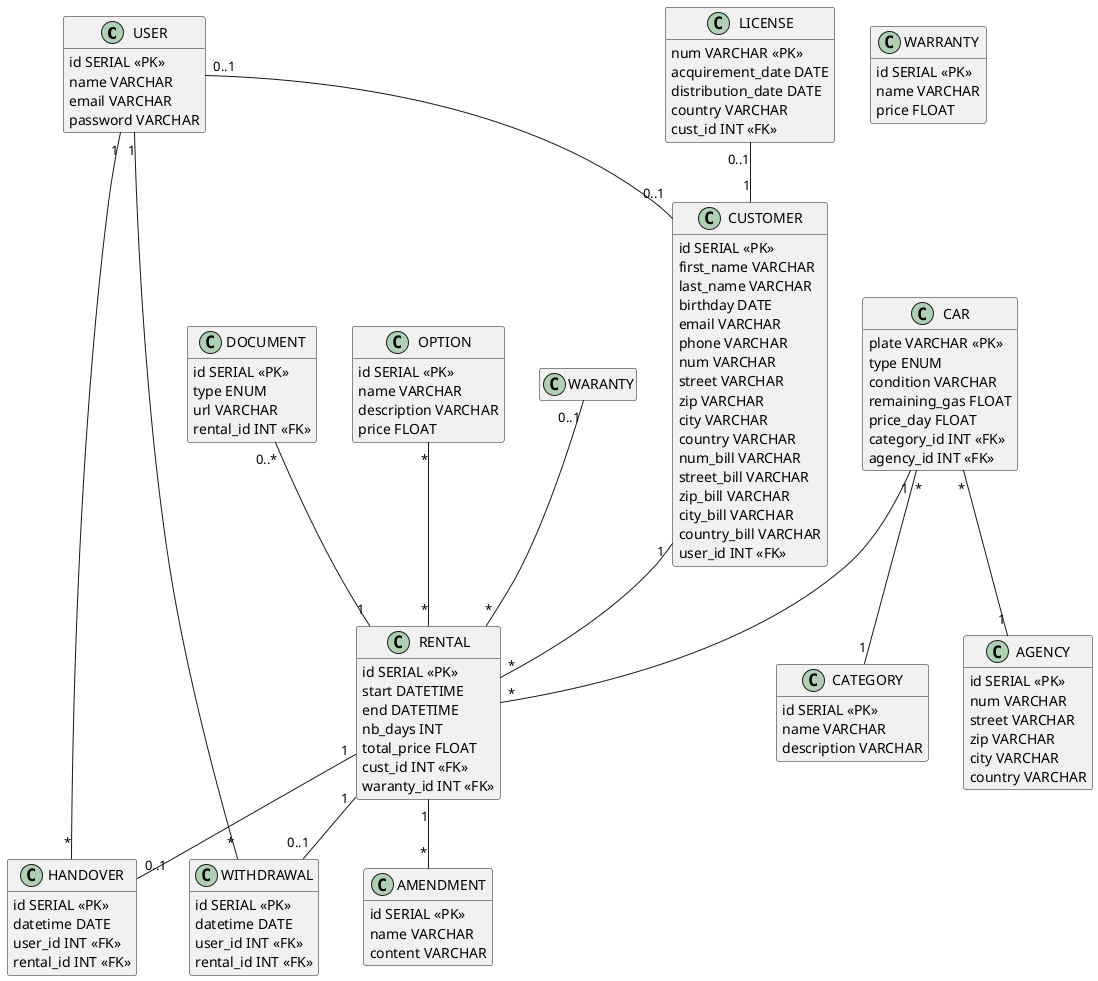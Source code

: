 @startuml
hide empty members

class USER {
    id SERIAL <<PK>>
    name VARCHAR
    email VARCHAR
    password VARCHAR
}

class CUSTOMER {
    id SERIAL <<PK>>
    first_name VARCHAR
    last_name VARCHAR
    birthday DATE
    email VARCHAR
    phone VARCHAR
    num VARCHAR
    street VARCHAR
    zip VARCHAR
    city VARCHAR
    country VARCHAR
    num_bill VARCHAR
    street_bill VARCHAR
    zip_bill VARCHAR
    city_bill VARCHAR
    country_bill VARCHAR
    user_id INT <<FK>>
}

class RENTAL {
    id SERIAL <<PK>>
    start DATETIME
    end DATETIME
    nb_days INT
    total_price FLOAT
    cust_id INT <<FK>>
    waranty_id INT <<FK>>
}

class LICENSE {
    num VARCHAR <<PK>>
    acquirement_date DATE
    distribution_date DATE
    country VARCHAR
    cust_id INT <<FK>>
}

class WARRANTY {
    id SERIAL <<PK>>
    name VARCHAR
    price FLOAT
}

class AMENDMENT {
    id SERIAL <<PK>>
    name VARCHAR
    content VARCHAR
}

class DOCUMENT {
    id SERIAL <<PK>>
    type ENUM
    url VARCHAR
    rental_id INT <<FK>>
}

class WITHDRAWAL {
    id SERIAL <<PK>>
    datetime DATE
    user_id INT <<FK>>
    rental_id INT <<FK>>
}

class HANDOVER {
    id SERIAL <<PK>>
    datetime DATE
    user_id INT <<FK>>
    rental_id INT <<FK>>
}

class CAR {
    plate VARCHAR <<PK>>
    type ENUM
    condition VARCHAR
    remaining_gas FLOAT
    price_day FLOAT
    category_id INT <<FK>>
    agency_id INT <<FK>>
}

class OPTION {
    id SERIAL <<PK>>
    name VARCHAR
    description VARCHAR
    price FLOAT
}

class CATEGORY {
    id SERIAL <<PK>>
    name VARCHAR
    description VARCHAR
}

class AGENCY {
    id SERIAL <<PK>>
    num VARCHAR
    street VARCHAR
    zip VARCHAR
    city VARCHAR
    country VARCHAR
}

CAR "*" -- "1" AGENCY
CAR "*" -- "1" CATEGORY
CAR "1" -- "*" RENTAL
RENTAL "1" -- "*" AMENDMENT
RENTAL "1" -- "0..1" WITHDRAWAL
WITHDRAWAL "*" -- "1" USER
USER "0..1" -- "0..1" CUSTOMER
LICENSE "0..1" -- "1" CUSTOMER
WARANTY "0..1" -- "*" RENTAL
OPTION "*" -- "*" RENTAL
DOCUMENT "0..*" -- "1" RENTAL
USER "1" -- "*" HANDOVER
RENTAL "1" -- "0..1" HANDOVER
CUSTOMER "1" -- "*" RENTAL

@enduml
